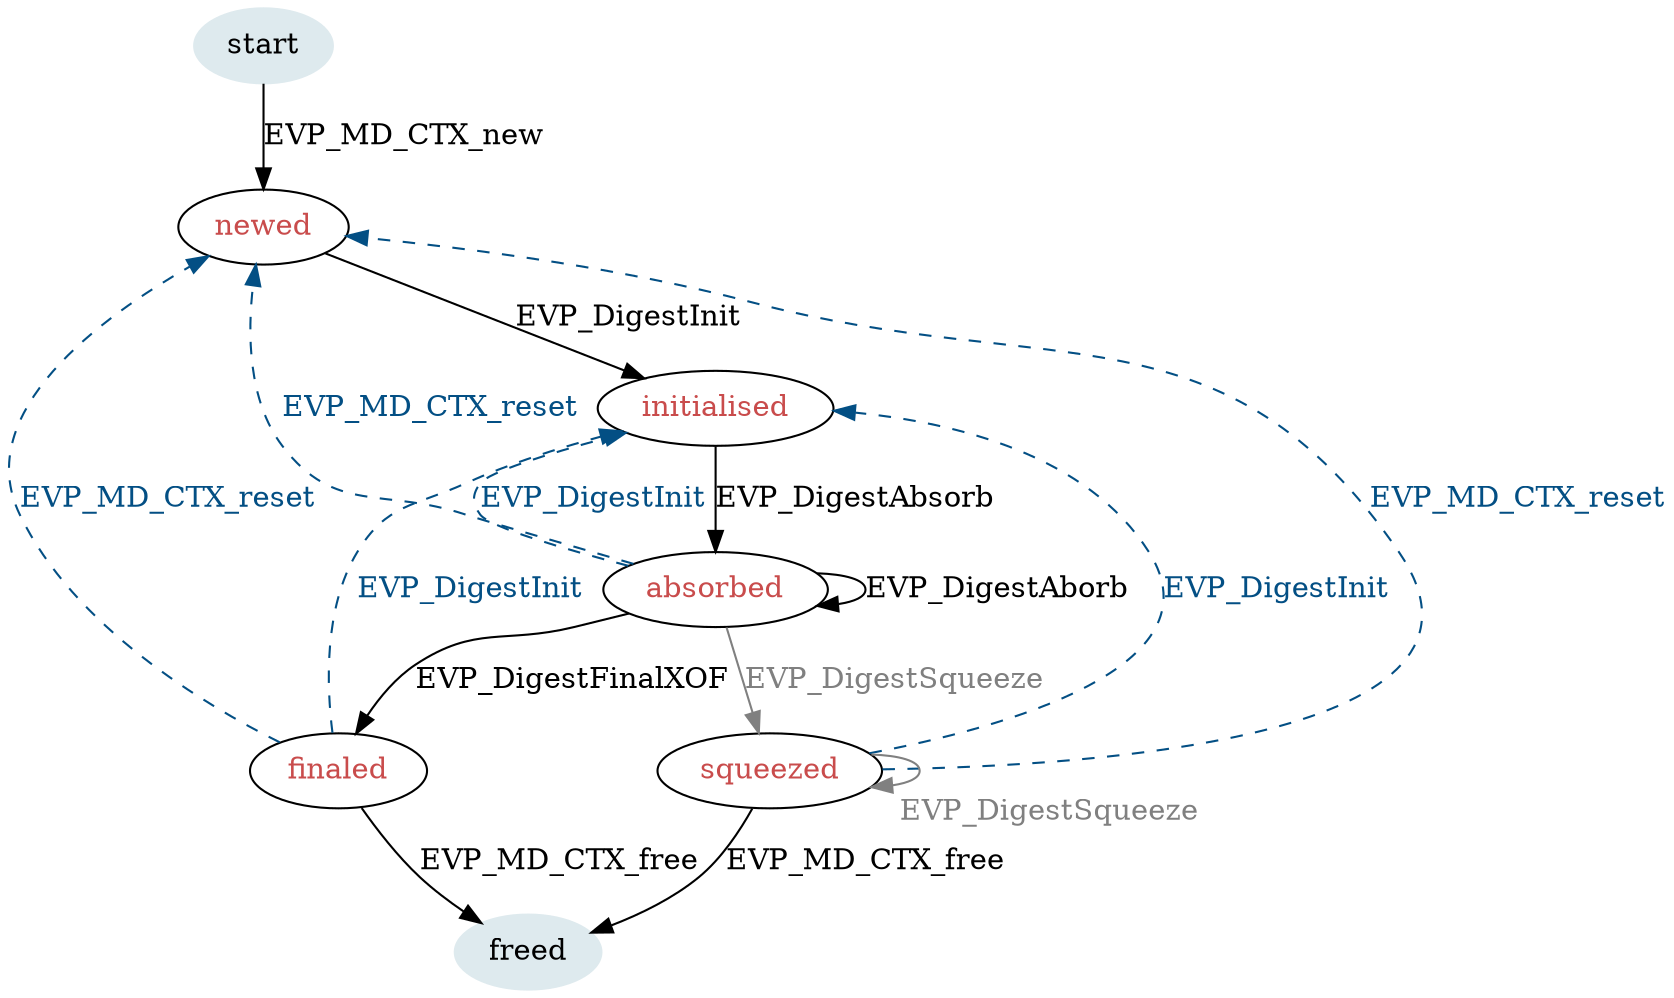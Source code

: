 digraph digestxof {
    bgcolor="transparent";

    begin [label=start, color="#deeaee", style="filled"];
    newed [label=newed, fontcolor="#c94c4c", style="solid"];
    initialised [label=initialised, fontcolor="#c94c4c"];
    absorbed [label="absorbed", fontcolor="#c94c4c"];
    finaled [label="finaled", fontcolor="#c94c4c"];
    squeezed [label="squeezed", fontcolor="#c94c4c"];
    end [label="freed", color="#deeaee", style="filled"];

    begin -> newed [label="EVP_MD_CTX_new"];
    newed -> initialised [label="EVP_DigestInit"];
    initialised -> absorbed [label="EVP_DigestAbsorb", weight=3];
    absorbed -> absorbed [label="EVP_DigestAborb"];
    absorbed -> finaled [label="EVP_DigestFinalXOF"];
    absorbed -> squeezed [label="EVP_DigestSqueeze",
                        fontcolor="#808080", color="#808080"];
    squeezed -> squeezed [taillabel="EVP_DigestSqueeze",
                        labeldistance=9, labelangle=345,
                        labelfontcolor="#808080", color="#808080"];
    finaled -> end [label="EVP_MD_CTX_free"];
    squeezed -> end [label="EVP_MD_CTX_free"];

    finaled -> newed [label="EVP_MD_CTX_reset", style=dashed, weight=2,
                      color="#034f84", fontcolor="#034f84"];
    absorbed -> newed [label="EVP_MD_CTX_reset", style=dashed,
                      color="#034f84", fontcolor="#034f84"];
    absorbed -> initialised [label="EVP_DigestInit", weight=0, style=dashed,
                            color="#034f84", fontcolor="#034f84"];
    finaled -> initialised [label="EVP_DigestInit", style=dashed,
                            color="#034f84", fontcolor="#034f84"];
    squeezed -> newed [label="EVP_MD_CTX_reset", style=dashed,
                      color="#034f84", fontcolor="#034f84"];
    squeezed -> initialised [label="EVP_DigestInit", weight=0, style=dashed,
                            color="#034f84", fontcolor="#034f84"];

}

